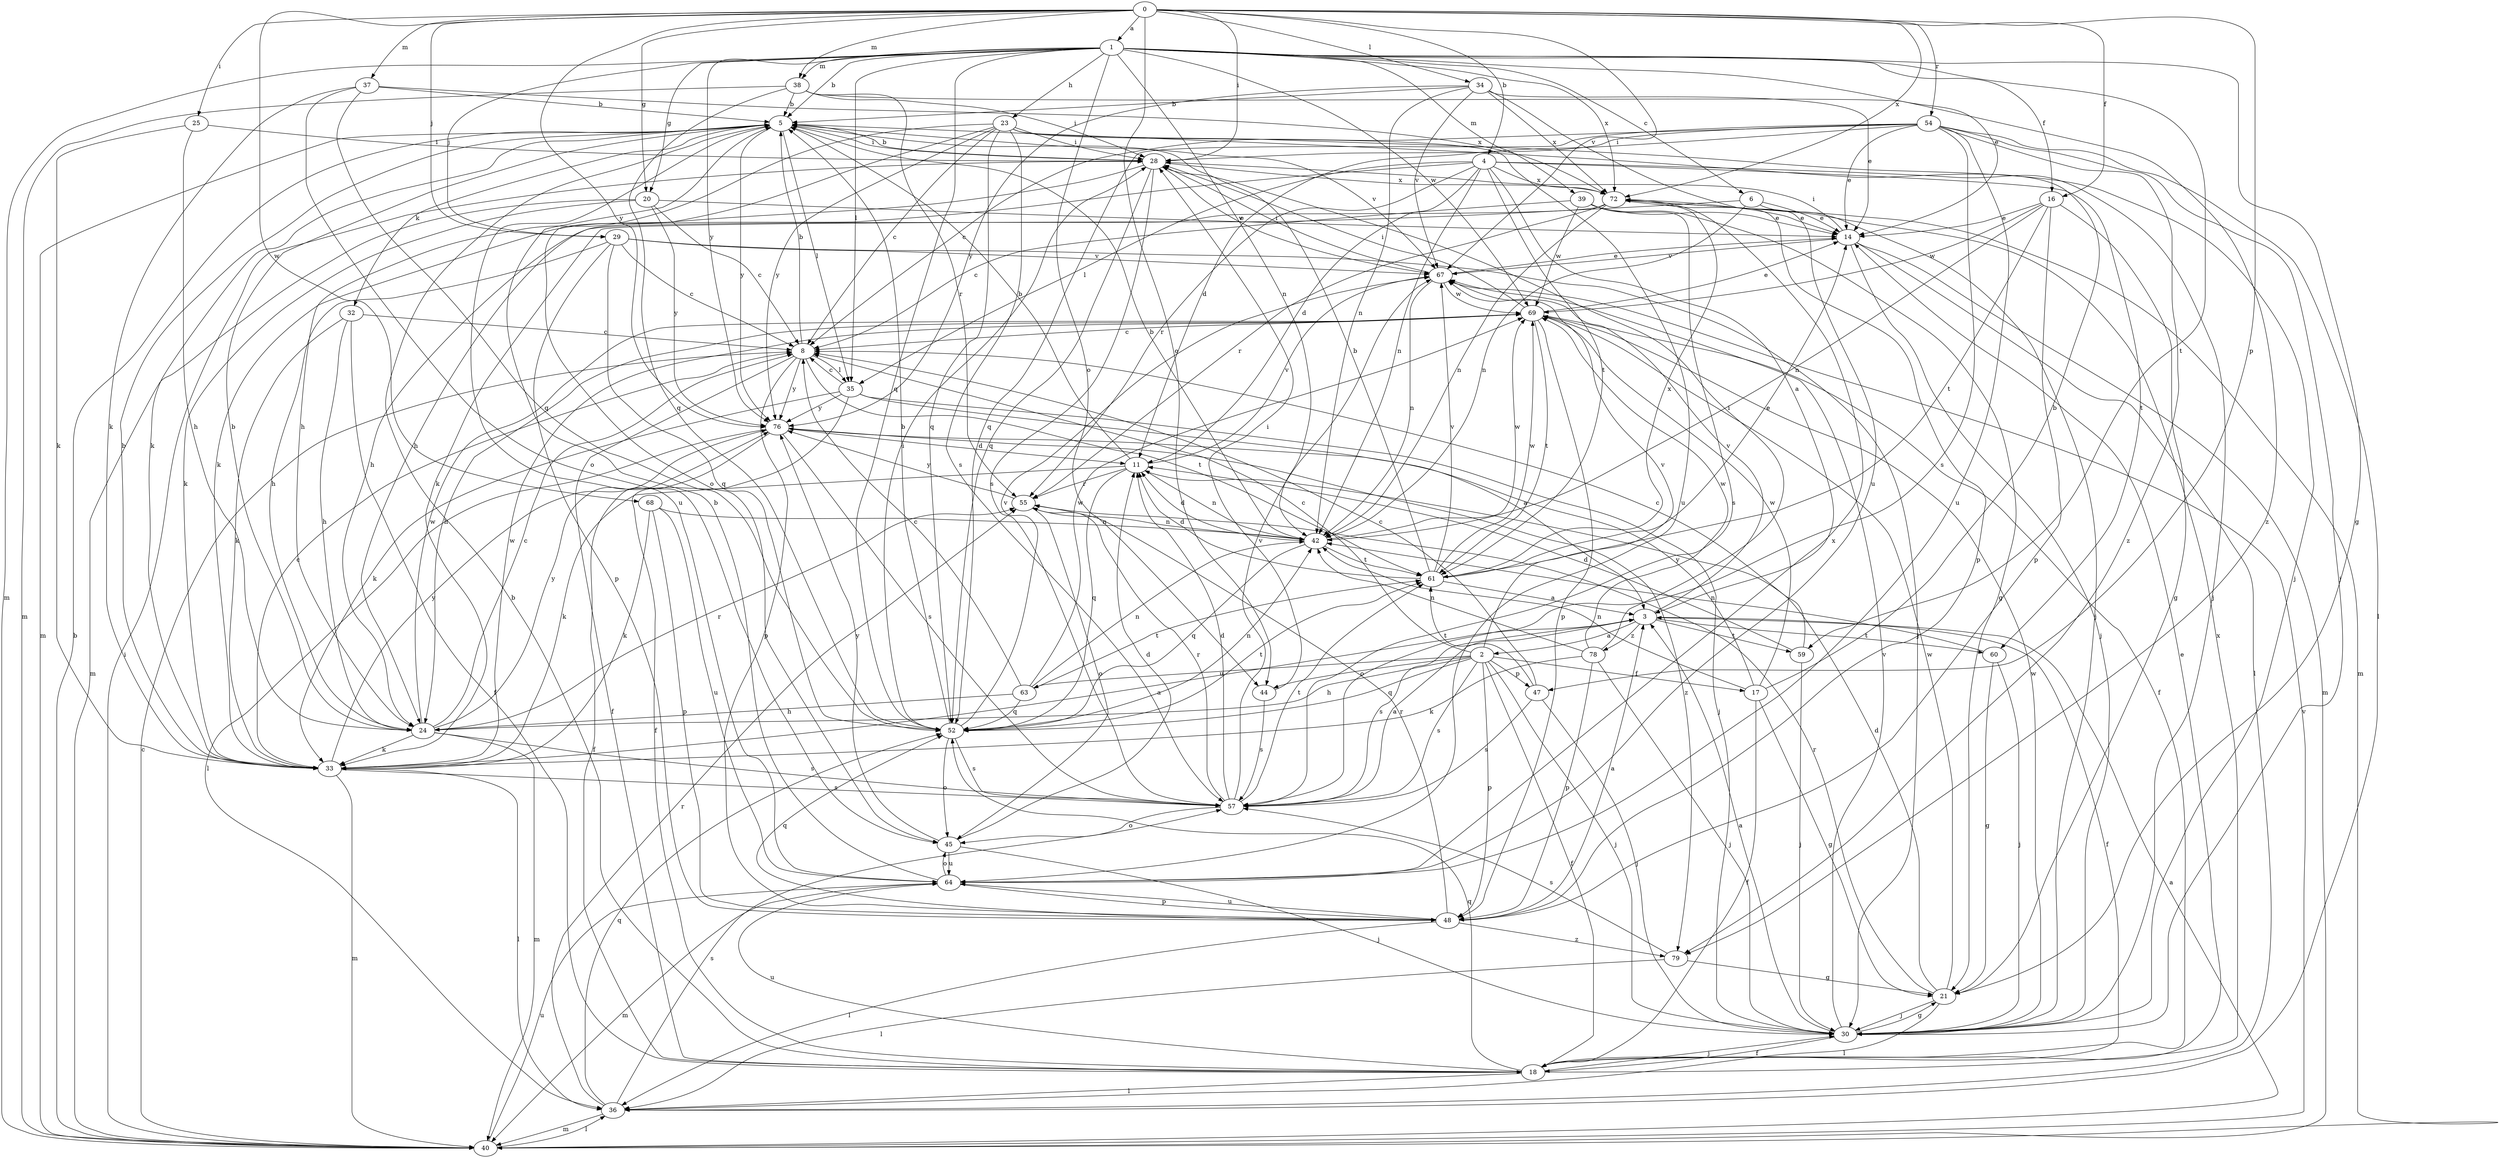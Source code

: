 strict digraph  {
0;
1;
2;
3;
4;
5;
6;
8;
11;
14;
16;
17;
18;
20;
21;
23;
24;
25;
28;
29;
30;
32;
33;
34;
35;
36;
37;
38;
39;
40;
42;
44;
45;
47;
48;
52;
54;
55;
57;
59;
60;
61;
63;
64;
67;
68;
69;
72;
76;
78;
79;
0 -> 1  [label=a];
0 -> 4  [label=b];
0 -> 16  [label=f];
0 -> 20  [label=g];
0 -> 25  [label=i];
0 -> 28  [label=i];
0 -> 29  [label=j];
0 -> 34  [label=l];
0 -> 37  [label=m];
0 -> 38  [label=m];
0 -> 44  [label=o];
0 -> 47  [label=p];
0 -> 54  [label=r];
0 -> 67  [label=v];
0 -> 68  [label=w];
0 -> 72  [label=x];
0 -> 76  [label=y];
1 -> 5  [label=b];
1 -> 6  [label=c];
1 -> 14  [label=e];
1 -> 16  [label=f];
1 -> 20  [label=g];
1 -> 21  [label=g];
1 -> 23  [label=h];
1 -> 29  [label=j];
1 -> 35  [label=l];
1 -> 38  [label=m];
1 -> 39  [label=m];
1 -> 40  [label=m];
1 -> 42  [label=n];
1 -> 44  [label=o];
1 -> 52  [label=q];
1 -> 59  [label=t];
1 -> 69  [label=w];
1 -> 72  [label=x];
1 -> 76  [label=y];
2 -> 8  [label=c];
2 -> 17  [label=f];
2 -> 18  [label=f];
2 -> 24  [label=h];
2 -> 30  [label=j];
2 -> 44  [label=o];
2 -> 47  [label=p];
2 -> 48  [label=p];
2 -> 52  [label=q];
2 -> 57  [label=s];
2 -> 63  [label=u];
2 -> 67  [label=v];
3 -> 2  [label=a];
3 -> 18  [label=f];
3 -> 57  [label=s];
3 -> 59  [label=t];
3 -> 60  [label=t];
3 -> 67  [label=v];
3 -> 78  [label=z];
4 -> 3  [label=a];
4 -> 11  [label=d];
4 -> 24  [label=h];
4 -> 30  [label=j];
4 -> 35  [label=l];
4 -> 42  [label=n];
4 -> 55  [label=r];
4 -> 60  [label=t];
4 -> 61  [label=t];
4 -> 72  [label=x];
5 -> 28  [label=i];
5 -> 32  [label=k];
5 -> 33  [label=k];
5 -> 35  [label=l];
5 -> 40  [label=m];
5 -> 64  [label=u];
5 -> 67  [label=v];
5 -> 76  [label=y];
6 -> 14  [label=e];
6 -> 30  [label=j];
6 -> 33  [label=k];
6 -> 42  [label=n];
8 -> 5  [label=b];
8 -> 18  [label=f];
8 -> 35  [label=l];
8 -> 48  [label=p];
8 -> 61  [label=t];
8 -> 76  [label=y];
11 -> 5  [label=b];
11 -> 33  [label=k];
11 -> 42  [label=n];
11 -> 52  [label=q];
11 -> 55  [label=r];
11 -> 67  [label=v];
14 -> 28  [label=i];
14 -> 30  [label=j];
14 -> 36  [label=l];
14 -> 40  [label=m];
14 -> 67  [label=v];
16 -> 14  [label=e];
16 -> 21  [label=g];
16 -> 42  [label=n];
16 -> 48  [label=p];
16 -> 61  [label=t];
16 -> 69  [label=w];
17 -> 5  [label=b];
17 -> 18  [label=f];
17 -> 21  [label=g];
17 -> 42  [label=n];
17 -> 69  [label=w];
17 -> 76  [label=y];
18 -> 5  [label=b];
18 -> 14  [label=e];
18 -> 30  [label=j];
18 -> 36  [label=l];
18 -> 52  [label=q];
18 -> 64  [label=u];
18 -> 72  [label=x];
20 -> 8  [label=c];
20 -> 14  [label=e];
20 -> 33  [label=k];
20 -> 40  [label=m];
20 -> 76  [label=y];
21 -> 11  [label=d];
21 -> 30  [label=j];
21 -> 36  [label=l];
21 -> 55  [label=r];
21 -> 69  [label=w];
23 -> 8  [label=c];
23 -> 24  [label=h];
23 -> 28  [label=i];
23 -> 30  [label=j];
23 -> 45  [label=o];
23 -> 52  [label=q];
23 -> 57  [label=s];
23 -> 64  [label=u];
23 -> 76  [label=y];
24 -> 5  [label=b];
24 -> 8  [label=c];
24 -> 33  [label=k];
24 -> 40  [label=m];
24 -> 55  [label=r];
24 -> 57  [label=s];
24 -> 69  [label=w];
24 -> 76  [label=y];
25 -> 24  [label=h];
25 -> 28  [label=i];
25 -> 33  [label=k];
28 -> 5  [label=b];
28 -> 33  [label=k];
28 -> 52  [label=q];
28 -> 57  [label=s];
28 -> 67  [label=v];
28 -> 72  [label=x];
29 -> 8  [label=c];
29 -> 24  [label=h];
29 -> 30  [label=j];
29 -> 48  [label=p];
29 -> 52  [label=q];
29 -> 67  [label=v];
30 -> 3  [label=a];
30 -> 18  [label=f];
30 -> 21  [label=g];
30 -> 67  [label=v];
30 -> 69  [label=w];
32 -> 8  [label=c];
32 -> 18  [label=f];
32 -> 24  [label=h];
32 -> 33  [label=k];
33 -> 3  [label=a];
33 -> 5  [label=b];
33 -> 8  [label=c];
33 -> 36  [label=l];
33 -> 40  [label=m];
33 -> 57  [label=s];
33 -> 69  [label=w];
33 -> 76  [label=y];
34 -> 5  [label=b];
34 -> 14  [label=e];
34 -> 42  [label=n];
34 -> 64  [label=u];
34 -> 67  [label=v];
34 -> 72  [label=x];
34 -> 76  [label=y];
35 -> 3  [label=a];
35 -> 8  [label=c];
35 -> 18  [label=f];
35 -> 30  [label=j];
35 -> 33  [label=k];
35 -> 76  [label=y];
36 -> 40  [label=m];
36 -> 52  [label=q];
36 -> 55  [label=r];
36 -> 57  [label=s];
37 -> 5  [label=b];
37 -> 33  [label=k];
37 -> 45  [label=o];
37 -> 52  [label=q];
37 -> 72  [label=x];
38 -> 5  [label=b];
38 -> 28  [label=i];
38 -> 40  [label=m];
38 -> 52  [label=q];
38 -> 55  [label=r];
38 -> 79  [label=z];
39 -> 8  [label=c];
39 -> 14  [label=e];
39 -> 21  [label=g];
39 -> 57  [label=s];
39 -> 69  [label=w];
40 -> 3  [label=a];
40 -> 5  [label=b];
40 -> 8  [label=c];
40 -> 28  [label=i];
40 -> 36  [label=l];
40 -> 64  [label=u];
40 -> 67  [label=v];
42 -> 5  [label=b];
42 -> 11  [label=d];
42 -> 52  [label=q];
42 -> 61  [label=t];
42 -> 69  [label=w];
44 -> 28  [label=i];
44 -> 57  [label=s];
45 -> 11  [label=d];
45 -> 30  [label=j];
45 -> 64  [label=u];
45 -> 76  [label=y];
47 -> 8  [label=c];
47 -> 30  [label=j];
47 -> 57  [label=s];
47 -> 61  [label=t];
48 -> 3  [label=a];
48 -> 36  [label=l];
48 -> 52  [label=q];
48 -> 55  [label=r];
48 -> 64  [label=u];
48 -> 79  [label=z];
52 -> 5  [label=b];
52 -> 28  [label=i];
52 -> 42  [label=n];
52 -> 45  [label=o];
52 -> 57  [label=s];
52 -> 61  [label=t];
52 -> 67  [label=v];
54 -> 8  [label=c];
54 -> 11  [label=d];
54 -> 14  [label=e];
54 -> 28  [label=i];
54 -> 30  [label=j];
54 -> 36  [label=l];
54 -> 52  [label=q];
54 -> 57  [label=s];
54 -> 64  [label=u];
54 -> 79  [label=z];
55 -> 42  [label=n];
55 -> 45  [label=o];
55 -> 76  [label=y];
57 -> 3  [label=a];
57 -> 11  [label=d];
57 -> 45  [label=o];
57 -> 55  [label=r];
57 -> 61  [label=t];
57 -> 67  [label=v];
59 -> 8  [label=c];
59 -> 11  [label=d];
59 -> 30  [label=j];
60 -> 21  [label=g];
60 -> 30  [label=j];
60 -> 42  [label=n];
61 -> 3  [label=a];
61 -> 5  [label=b];
61 -> 11  [label=d];
61 -> 14  [label=e];
61 -> 67  [label=v];
61 -> 69  [label=w];
61 -> 72  [label=x];
63 -> 8  [label=c];
63 -> 24  [label=h];
63 -> 42  [label=n];
63 -> 52  [label=q];
63 -> 61  [label=t];
63 -> 69  [label=w];
64 -> 5  [label=b];
64 -> 40  [label=m];
64 -> 45  [label=o];
64 -> 48  [label=p];
64 -> 72  [label=x];
67 -> 14  [label=e];
67 -> 28  [label=i];
67 -> 42  [label=n];
67 -> 69  [label=w];
68 -> 33  [label=k];
68 -> 42  [label=n];
68 -> 48  [label=p];
68 -> 64  [label=u];
69 -> 8  [label=c];
69 -> 14  [label=e];
69 -> 18  [label=f];
69 -> 24  [label=h];
69 -> 28  [label=i];
69 -> 48  [label=p];
69 -> 61  [label=t];
72 -> 14  [label=e];
72 -> 24  [label=h];
72 -> 40  [label=m];
72 -> 42  [label=n];
72 -> 48  [label=p];
72 -> 55  [label=r];
76 -> 11  [label=d];
76 -> 18  [label=f];
76 -> 36  [label=l];
76 -> 57  [label=s];
76 -> 79  [label=z];
78 -> 28  [label=i];
78 -> 30  [label=j];
78 -> 33  [label=k];
78 -> 42  [label=n];
78 -> 48  [label=p];
78 -> 69  [label=w];
79 -> 21  [label=g];
79 -> 36  [label=l];
79 -> 57  [label=s];
}
